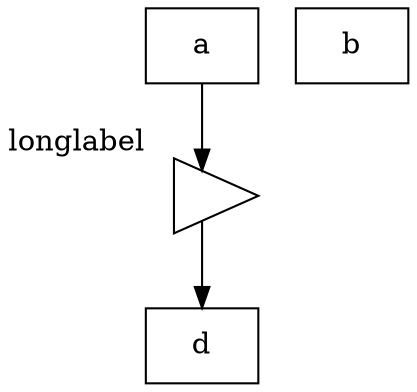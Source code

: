 digraph G { 
	forcelabels=true
	node [shape=box]
        a; 
        b; 
        c [label="",shape=triangle, orientation=-90,labeldistance=2.5,xlabel="longlabel"]; 
	c -> d;
        a -> c; 
} 